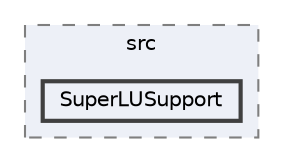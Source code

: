 digraph "external/taskflow/3rd-party/eigen-3.3.7/Eigen/src/SuperLUSupport"
{
 // LATEX_PDF_SIZE
  bgcolor="transparent";
  edge [fontname=Helvetica,fontsize=10,labelfontname=Helvetica,labelfontsize=10];
  node [fontname=Helvetica,fontsize=10,shape=box,height=0.2,width=0.4];
  compound=true
  subgraph clusterdir_a1a9763e9d3031b833ce7b34f281436e {
    graph [ bgcolor="#edf0f7", pencolor="grey50", label="src", fontname=Helvetica,fontsize=10 style="filled,dashed", URL="dir_a1a9763e9d3031b833ce7b34f281436e.html",tooltip=""]
  dir_b871fee9f0c3c2b96a8b5a8008f8d2f8 [label="SuperLUSupport", fillcolor="#edf0f7", color="grey25", style="filled,bold", URL="dir_b871fee9f0c3c2b96a8b5a8008f8d2f8.html",tooltip=""];
  }
}
